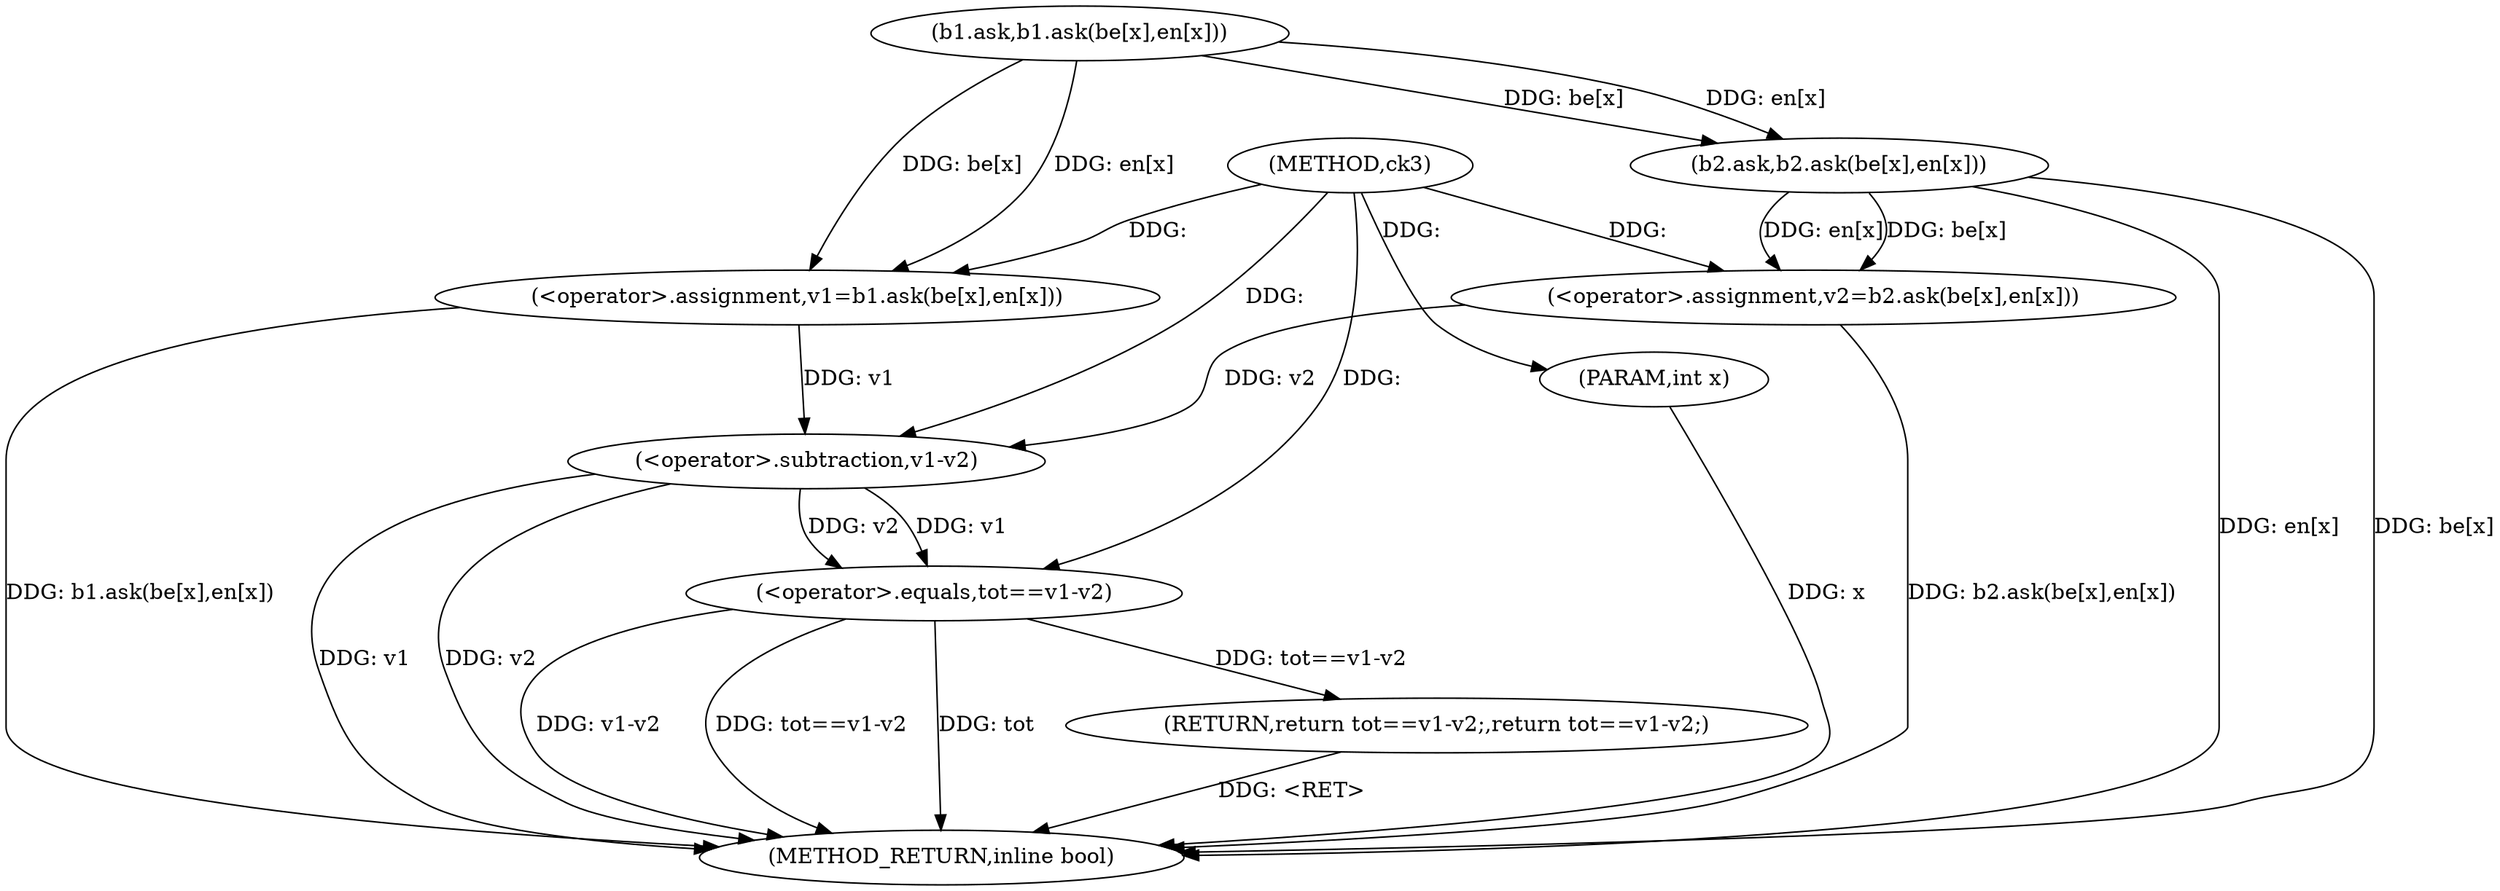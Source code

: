 digraph "ck3" {  
"1000699" [label = "(METHOD,ck3)" ]
"1000728" [label = "(METHOD_RETURN,inline bool)" ]
"1000700" [label = "(PARAM,int x)" ]
"1000703" [label = "(<operator>.assignment,v1=b1.ask(be[x],en[x]))" ]
"1000713" [label = "(<operator>.assignment,v2=b2.ask(be[x],en[x]))" ]
"1000722" [label = "(RETURN,return tot==v1-v2;,return tot==v1-v2;)" ]
"1000723" [label = "(<operator>.equals,tot==v1-v2)" ]
"1000705" [label = "(b1.ask,b1.ask(be[x],en[x]))" ]
"1000715" [label = "(b2.ask,b2.ask(be[x],en[x]))" ]
"1000725" [label = "(<operator>.subtraction,v1-v2)" ]
  "1000700" -> "1000728"  [ label = "DDG: x"] 
  "1000703" -> "1000728"  [ label = "DDG: b1.ask(be[x],en[x])"] 
  "1000715" -> "1000728"  [ label = "DDG: be[x]"] 
  "1000715" -> "1000728"  [ label = "DDG: en[x]"] 
  "1000713" -> "1000728"  [ label = "DDG: b2.ask(be[x],en[x])"] 
  "1000725" -> "1000728"  [ label = "DDG: v1"] 
  "1000725" -> "1000728"  [ label = "DDG: v2"] 
  "1000723" -> "1000728"  [ label = "DDG: v1-v2"] 
  "1000723" -> "1000728"  [ label = "DDG: tot==v1-v2"] 
  "1000722" -> "1000728"  [ label = "DDG: <RET>"] 
  "1000723" -> "1000728"  [ label = "DDG: tot"] 
  "1000699" -> "1000700"  [ label = "DDG: "] 
  "1000705" -> "1000703"  [ label = "DDG: be[x]"] 
  "1000705" -> "1000703"  [ label = "DDG: en[x]"] 
  "1000715" -> "1000713"  [ label = "DDG: en[x]"] 
  "1000715" -> "1000713"  [ label = "DDG: be[x]"] 
  "1000723" -> "1000722"  [ label = "DDG: tot==v1-v2"] 
  "1000699" -> "1000703"  [ label = "DDG: "] 
  "1000699" -> "1000713"  [ label = "DDG: "] 
  "1000705" -> "1000715"  [ label = "DDG: be[x]"] 
  "1000705" -> "1000715"  [ label = "DDG: en[x]"] 
  "1000699" -> "1000723"  [ label = "DDG: "] 
  "1000725" -> "1000723"  [ label = "DDG: v2"] 
  "1000725" -> "1000723"  [ label = "DDG: v1"] 
  "1000703" -> "1000725"  [ label = "DDG: v1"] 
  "1000699" -> "1000725"  [ label = "DDG: "] 
  "1000713" -> "1000725"  [ label = "DDG: v2"] 
}
